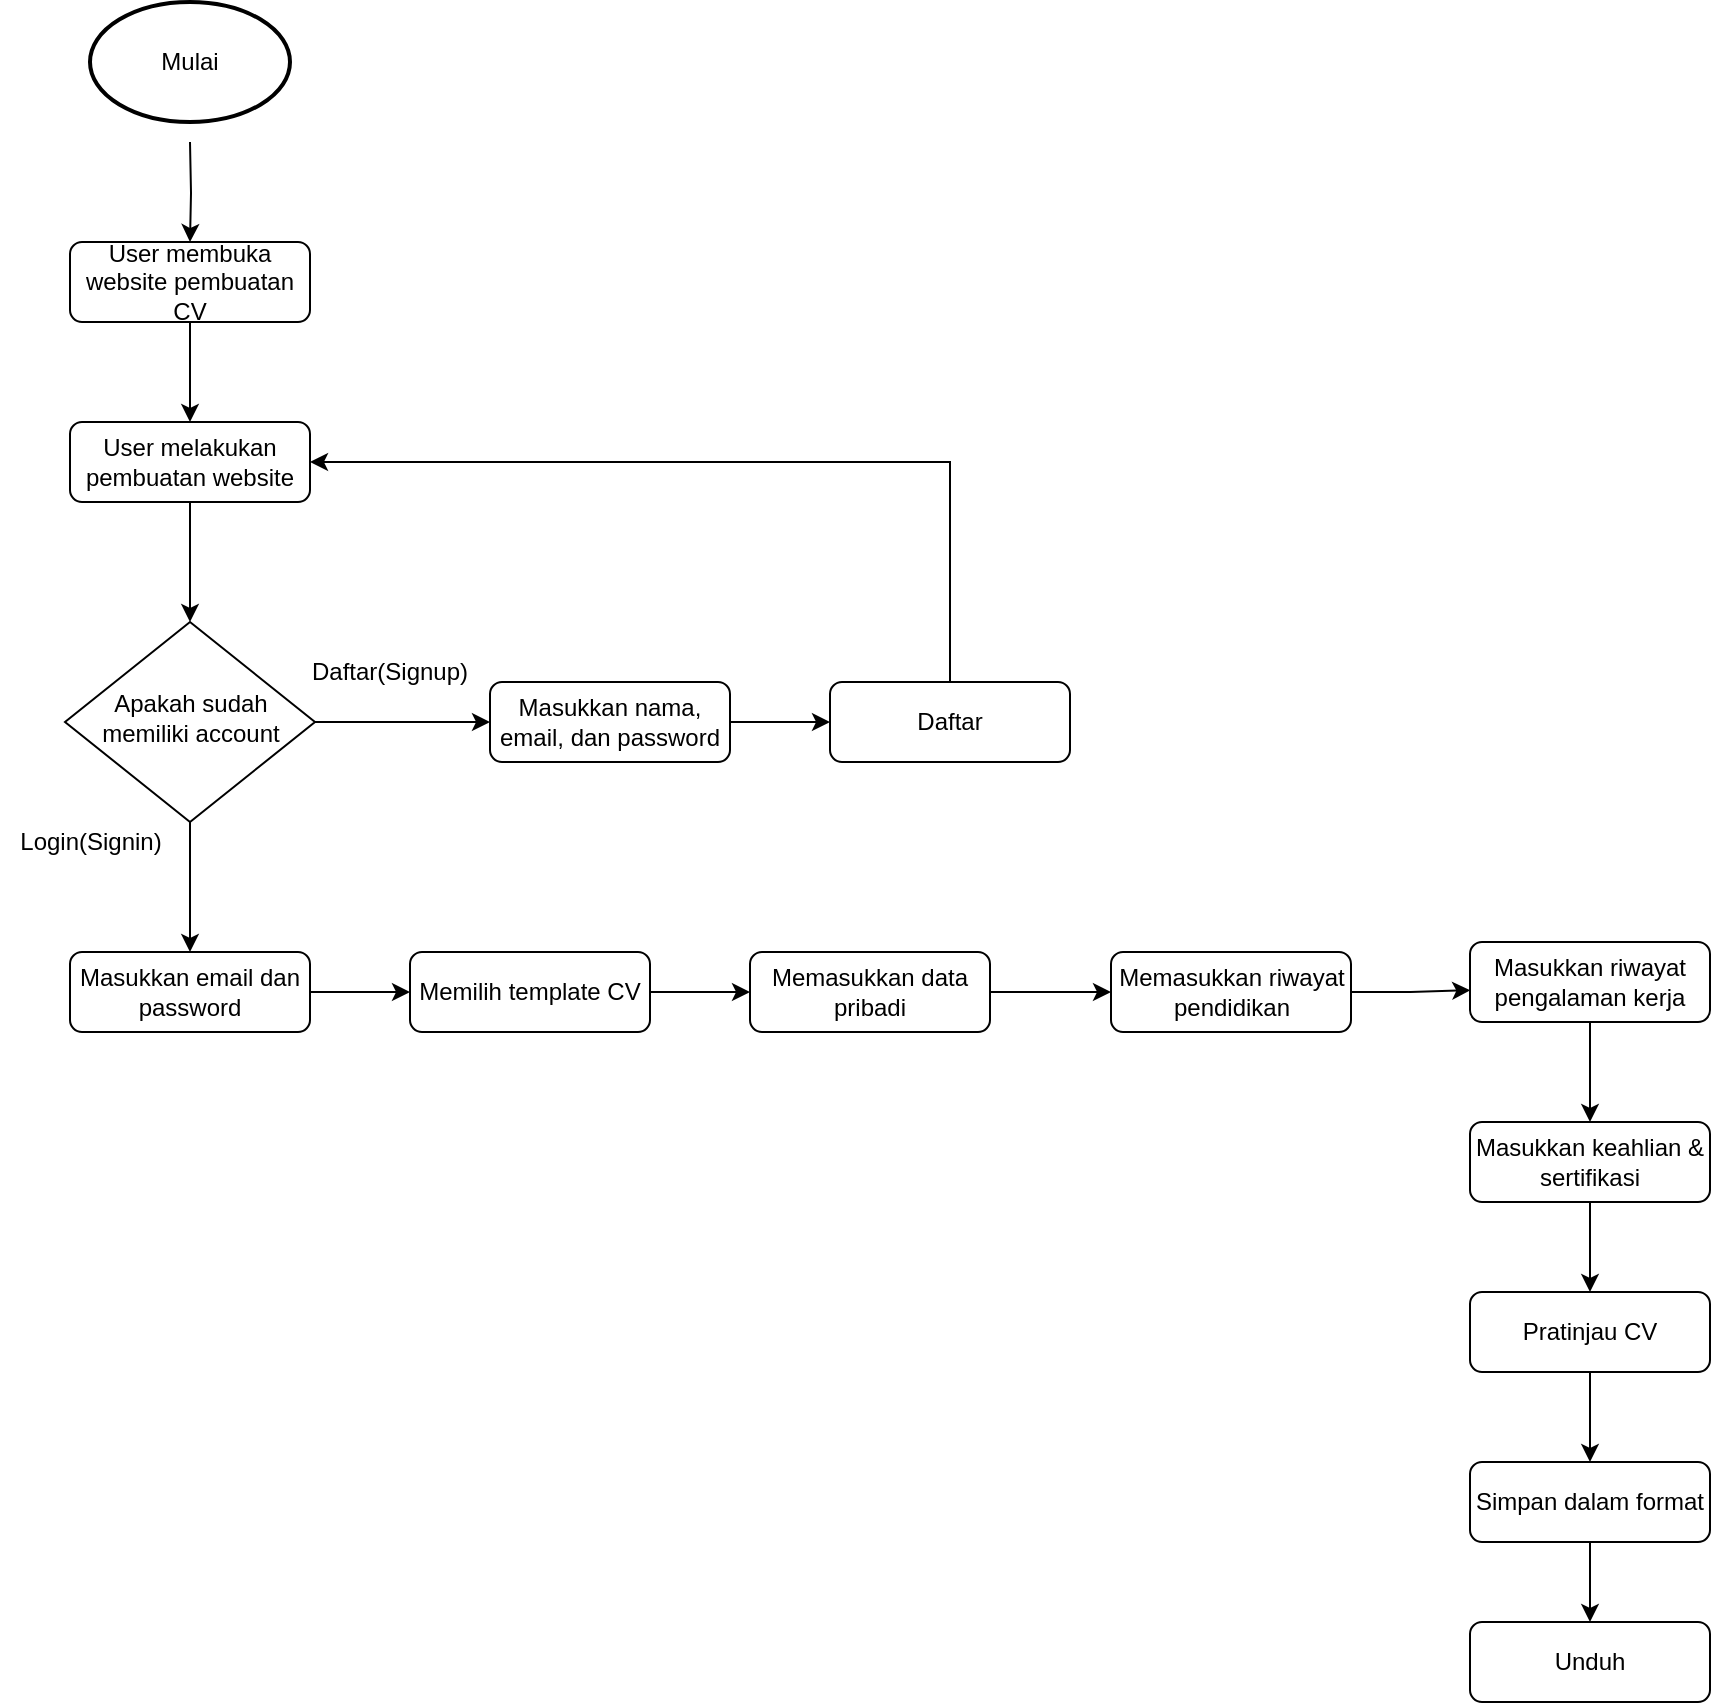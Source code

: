 <mxfile version="24.3.1" type="github">
  <diagram id="C5RBs43oDa-KdzZeNtuy" name="Page-1">
    <mxGraphModel dx="906" dy="1664" grid="1" gridSize="10" guides="1" tooltips="1" connect="1" arrows="1" fold="1" page="1" pageScale="1" pageWidth="827" pageHeight="1169" math="0" shadow="0">
      <root>
        <mxCell id="WIyWlLk6GJQsqaUBKTNV-0" />
        <mxCell id="WIyWlLk6GJQsqaUBKTNV-1" parent="WIyWlLk6GJQsqaUBKTNV-0" />
        <mxCell id="y1Mp3N0kVFIcVa1Vwtxq-2" style="edgeStyle=orthogonalEdgeStyle;rounded=0;orthogonalLoop=1;jettySize=auto;html=1;" edge="1" parent="WIyWlLk6GJQsqaUBKTNV-1" source="WIyWlLk6GJQsqaUBKTNV-3" target="y1Mp3N0kVFIcVa1Vwtxq-0">
          <mxGeometry relative="1" as="geometry" />
        </mxCell>
        <mxCell id="WIyWlLk6GJQsqaUBKTNV-3" value="User membuka website pembuatan CV" style="rounded=1;whiteSpace=wrap;html=1;fontSize=12;glass=0;strokeWidth=1;shadow=0;" parent="WIyWlLk6GJQsqaUBKTNV-1" vertex="1">
          <mxGeometry x="160" y="70" width="120" height="40" as="geometry" />
        </mxCell>
        <mxCell id="y1Mp3N0kVFIcVa1Vwtxq-11" style="edgeStyle=orthogonalEdgeStyle;rounded=0;orthogonalLoop=1;jettySize=auto;html=1;entryX=1;entryY=0.5;entryDx=0;entryDy=0;" edge="1" parent="WIyWlLk6GJQsqaUBKTNV-1" source="WIyWlLk6GJQsqaUBKTNV-7" target="y1Mp3N0kVFIcVa1Vwtxq-0">
          <mxGeometry relative="1" as="geometry">
            <Array as="points">
              <mxPoint x="600" y="180" />
            </Array>
          </mxGeometry>
        </mxCell>
        <mxCell id="WIyWlLk6GJQsqaUBKTNV-7" value="Daftar" style="rounded=1;whiteSpace=wrap;html=1;fontSize=12;glass=0;strokeWidth=1;shadow=0;" parent="WIyWlLk6GJQsqaUBKTNV-1" vertex="1">
          <mxGeometry x="540" y="290" width="120" height="40" as="geometry" />
        </mxCell>
        <mxCell id="y1Mp3N0kVFIcVa1Vwtxq-23" style="edgeStyle=orthogonalEdgeStyle;rounded=0;orthogonalLoop=1;jettySize=auto;html=1;" edge="1" parent="WIyWlLk6GJQsqaUBKTNV-1" source="WIyWlLk6GJQsqaUBKTNV-11" target="y1Mp3N0kVFIcVa1Vwtxq-13">
          <mxGeometry relative="1" as="geometry" />
        </mxCell>
        <mxCell id="WIyWlLk6GJQsqaUBKTNV-11" value="Masukkan email dan password" style="rounded=1;whiteSpace=wrap;html=1;fontSize=12;glass=0;strokeWidth=1;shadow=0;" parent="WIyWlLk6GJQsqaUBKTNV-1" vertex="1">
          <mxGeometry x="160" y="425" width="120" height="40" as="geometry" />
        </mxCell>
        <mxCell id="y1Mp3N0kVFIcVa1Vwtxq-8" style="edgeStyle=orthogonalEdgeStyle;rounded=0;orthogonalLoop=1;jettySize=auto;html=1;entryX=0.5;entryY=0;entryDx=0;entryDy=0;" edge="1" parent="WIyWlLk6GJQsqaUBKTNV-1" source="y1Mp3N0kVFIcVa1Vwtxq-0" target="y1Mp3N0kVFIcVa1Vwtxq-1">
          <mxGeometry relative="1" as="geometry">
            <mxPoint x="220" y="250" as="targetPoint" />
          </mxGeometry>
        </mxCell>
        <mxCell id="y1Mp3N0kVFIcVa1Vwtxq-0" value="User melakukan pembuatan website" style="rounded=1;whiteSpace=wrap;html=1;fontSize=12;glass=0;strokeWidth=1;shadow=0;gradientColor=none;" vertex="1" parent="WIyWlLk6GJQsqaUBKTNV-1">
          <mxGeometry x="160" y="160" width="120" height="40" as="geometry" />
        </mxCell>
        <mxCell id="y1Mp3N0kVFIcVa1Vwtxq-4" style="edgeStyle=orthogonalEdgeStyle;rounded=0;orthogonalLoop=1;jettySize=auto;html=1;" edge="1" parent="WIyWlLk6GJQsqaUBKTNV-1" source="y1Mp3N0kVFIcVa1Vwtxq-1" target="y1Mp3N0kVFIcVa1Vwtxq-3">
          <mxGeometry relative="1" as="geometry" />
        </mxCell>
        <mxCell id="y1Mp3N0kVFIcVa1Vwtxq-5" style="edgeStyle=orthogonalEdgeStyle;rounded=0;orthogonalLoop=1;jettySize=auto;html=1;" edge="1" parent="WIyWlLk6GJQsqaUBKTNV-1" source="y1Mp3N0kVFIcVa1Vwtxq-1" target="WIyWlLk6GJQsqaUBKTNV-11">
          <mxGeometry relative="1" as="geometry">
            <mxPoint x="222.5" y="400.0" as="targetPoint" />
          </mxGeometry>
        </mxCell>
        <mxCell id="y1Mp3N0kVFIcVa1Vwtxq-1" value="Apakah sudah memiliki account" style="rhombus;whiteSpace=wrap;html=1;shadow=0;fontFamily=Helvetica;fontSize=12;align=center;strokeWidth=1;spacing=6;spacingTop=-4;" vertex="1" parent="WIyWlLk6GJQsqaUBKTNV-1">
          <mxGeometry x="157.5" y="260" width="125" height="100" as="geometry" />
        </mxCell>
        <mxCell id="y1Mp3N0kVFIcVa1Vwtxq-10" style="edgeStyle=orthogonalEdgeStyle;rounded=0;orthogonalLoop=1;jettySize=auto;html=1;" edge="1" parent="WIyWlLk6GJQsqaUBKTNV-1" source="y1Mp3N0kVFIcVa1Vwtxq-3">
          <mxGeometry relative="1" as="geometry">
            <mxPoint x="540" y="310" as="targetPoint" />
          </mxGeometry>
        </mxCell>
        <mxCell id="y1Mp3N0kVFIcVa1Vwtxq-3" value="Masukkan nama, email, dan password" style="rounded=1;whiteSpace=wrap;html=1;fontSize=12;glass=0;strokeWidth=1;shadow=0;" vertex="1" parent="WIyWlLk6GJQsqaUBKTNV-1">
          <mxGeometry x="370" y="290" width="120" height="40" as="geometry" />
        </mxCell>
        <mxCell id="y1Mp3N0kVFIcVa1Vwtxq-7" value="Daftar(Signup)" style="text;strokeColor=none;align=center;fillColor=none;html=1;verticalAlign=middle;whiteSpace=wrap;rounded=0;" vertex="1" parent="WIyWlLk6GJQsqaUBKTNV-1">
          <mxGeometry x="290" y="270" width="60" height="30" as="geometry" />
        </mxCell>
        <mxCell id="y1Mp3N0kVFIcVa1Vwtxq-9" value="Login(Signin)" style="text;html=1;align=center;verticalAlign=middle;resizable=0;points=[];autosize=1;strokeColor=none;fillColor=none;" vertex="1" parent="WIyWlLk6GJQsqaUBKTNV-1">
          <mxGeometry x="125" y="355" width="90" height="30" as="geometry" />
        </mxCell>
        <mxCell id="y1Mp3N0kVFIcVa1Vwtxq-24" style="edgeStyle=orthogonalEdgeStyle;rounded=0;orthogonalLoop=1;jettySize=auto;html=1;entryX=0;entryY=0.5;entryDx=0;entryDy=0;" edge="1" parent="WIyWlLk6GJQsqaUBKTNV-1" source="y1Mp3N0kVFIcVa1Vwtxq-13" target="y1Mp3N0kVFIcVa1Vwtxq-17">
          <mxGeometry relative="1" as="geometry" />
        </mxCell>
        <mxCell id="y1Mp3N0kVFIcVa1Vwtxq-13" value="Memilih template CV" style="rounded=1;whiteSpace=wrap;html=1;fontSize=12;glass=0;strokeWidth=1;shadow=0;" vertex="1" parent="WIyWlLk6GJQsqaUBKTNV-1">
          <mxGeometry x="330" y="425" width="120" height="40" as="geometry" />
        </mxCell>
        <mxCell id="y1Mp3N0kVFIcVa1Vwtxq-28" style="edgeStyle=orthogonalEdgeStyle;rounded=0;orthogonalLoop=1;jettySize=auto;html=1;entryX=0.5;entryY=0;entryDx=0;entryDy=0;" edge="1" parent="WIyWlLk6GJQsqaUBKTNV-1" source="y1Mp3N0kVFIcVa1Vwtxq-15" target="y1Mp3N0kVFIcVa1Vwtxq-18">
          <mxGeometry relative="1" as="geometry" />
        </mxCell>
        <mxCell id="y1Mp3N0kVFIcVa1Vwtxq-15" value="Masukkan riwayat pengalaman kerja" style="rounded=1;whiteSpace=wrap;html=1;fontSize=12;glass=0;strokeWidth=1;shadow=0;" vertex="1" parent="WIyWlLk6GJQsqaUBKTNV-1">
          <mxGeometry x="860" y="420" width="120" height="40" as="geometry" />
        </mxCell>
        <mxCell id="y1Mp3N0kVFIcVa1Vwtxq-16" value="Memasukkan riwayat pendidikan" style="rounded=1;whiteSpace=wrap;html=1;fontSize=12;glass=0;strokeWidth=1;shadow=0;" vertex="1" parent="WIyWlLk6GJQsqaUBKTNV-1">
          <mxGeometry x="680.5" y="425" width="120" height="40" as="geometry" />
        </mxCell>
        <mxCell id="y1Mp3N0kVFIcVa1Vwtxq-25" style="edgeStyle=orthogonalEdgeStyle;rounded=0;orthogonalLoop=1;jettySize=auto;html=1;" edge="1" parent="WIyWlLk6GJQsqaUBKTNV-1" source="y1Mp3N0kVFIcVa1Vwtxq-17" target="y1Mp3N0kVFIcVa1Vwtxq-16">
          <mxGeometry relative="1" as="geometry" />
        </mxCell>
        <mxCell id="y1Mp3N0kVFIcVa1Vwtxq-17" value="Memasukkan data pribadi" style="rounded=1;whiteSpace=wrap;html=1;fontSize=12;glass=0;strokeWidth=1;shadow=0;" vertex="1" parent="WIyWlLk6GJQsqaUBKTNV-1">
          <mxGeometry x="500" y="425" width="120" height="40" as="geometry" />
        </mxCell>
        <mxCell id="y1Mp3N0kVFIcVa1Vwtxq-30" style="edgeStyle=orthogonalEdgeStyle;rounded=0;orthogonalLoop=1;jettySize=auto;html=1;entryX=0.5;entryY=0;entryDx=0;entryDy=0;" edge="1" parent="WIyWlLk6GJQsqaUBKTNV-1" source="y1Mp3N0kVFIcVa1Vwtxq-18" target="y1Mp3N0kVFIcVa1Vwtxq-29">
          <mxGeometry relative="1" as="geometry" />
        </mxCell>
        <mxCell id="y1Mp3N0kVFIcVa1Vwtxq-18" value="Masukkan keahlian &amp;amp; sertifikasi" style="rounded=1;whiteSpace=wrap;html=1;fontSize=12;glass=0;strokeWidth=1;shadow=0;" vertex="1" parent="WIyWlLk6GJQsqaUBKTNV-1">
          <mxGeometry x="860" y="510" width="120" height="40" as="geometry" />
        </mxCell>
        <mxCell id="y1Mp3N0kVFIcVa1Vwtxq-27" style="edgeStyle=orthogonalEdgeStyle;rounded=0;orthogonalLoop=1;jettySize=auto;html=1;entryX=0.001;entryY=0.603;entryDx=0;entryDy=0;entryPerimeter=0;" edge="1" parent="WIyWlLk6GJQsqaUBKTNV-1" source="y1Mp3N0kVFIcVa1Vwtxq-16" target="y1Mp3N0kVFIcVa1Vwtxq-15">
          <mxGeometry relative="1" as="geometry" />
        </mxCell>
        <mxCell id="y1Mp3N0kVFIcVa1Vwtxq-32" style="edgeStyle=orthogonalEdgeStyle;rounded=0;orthogonalLoop=1;jettySize=auto;html=1;entryX=0.5;entryY=0;entryDx=0;entryDy=0;" edge="1" parent="WIyWlLk6GJQsqaUBKTNV-1" source="y1Mp3N0kVFIcVa1Vwtxq-29" target="y1Mp3N0kVFIcVa1Vwtxq-31">
          <mxGeometry relative="1" as="geometry" />
        </mxCell>
        <mxCell id="y1Mp3N0kVFIcVa1Vwtxq-29" value="Pratinjau CV" style="rounded=1;whiteSpace=wrap;html=1;fontSize=12;glass=0;strokeWidth=1;shadow=0;" vertex="1" parent="WIyWlLk6GJQsqaUBKTNV-1">
          <mxGeometry x="860" y="595" width="120" height="40" as="geometry" />
        </mxCell>
        <mxCell id="y1Mp3N0kVFIcVa1Vwtxq-36" style="edgeStyle=orthogonalEdgeStyle;rounded=0;orthogonalLoop=1;jettySize=auto;html=1;entryX=0.5;entryY=0;entryDx=0;entryDy=0;" edge="1" parent="WIyWlLk6GJQsqaUBKTNV-1" source="y1Mp3N0kVFIcVa1Vwtxq-31" target="y1Mp3N0kVFIcVa1Vwtxq-35">
          <mxGeometry relative="1" as="geometry" />
        </mxCell>
        <mxCell id="y1Mp3N0kVFIcVa1Vwtxq-31" value="Simpan dalam format" style="rounded=1;whiteSpace=wrap;html=1;fontSize=12;glass=0;strokeWidth=1;shadow=0;" vertex="1" parent="WIyWlLk6GJQsqaUBKTNV-1">
          <mxGeometry x="860" y="680" width="120" height="40" as="geometry" />
        </mxCell>
        <mxCell id="y1Mp3N0kVFIcVa1Vwtxq-34" style="edgeStyle=orthogonalEdgeStyle;rounded=0;orthogonalLoop=1;jettySize=auto;html=1;" edge="1" parent="WIyWlLk6GJQsqaUBKTNV-1" target="WIyWlLk6GJQsqaUBKTNV-3">
          <mxGeometry relative="1" as="geometry">
            <mxPoint x="220" y="20" as="sourcePoint" />
          </mxGeometry>
        </mxCell>
        <mxCell id="y1Mp3N0kVFIcVa1Vwtxq-35" value="Unduh" style="rounded=1;whiteSpace=wrap;html=1;fontSize=12;glass=0;strokeWidth=1;shadow=0;" vertex="1" parent="WIyWlLk6GJQsqaUBKTNV-1">
          <mxGeometry x="860" y="760" width="120" height="40" as="geometry" />
        </mxCell>
        <mxCell id="y1Mp3N0kVFIcVa1Vwtxq-37" value="Mulai" style="strokeWidth=2;html=1;shape=mxgraph.flowchart.start_1;whiteSpace=wrap;" vertex="1" parent="WIyWlLk6GJQsqaUBKTNV-1">
          <mxGeometry x="170" y="-50" width="100" height="60" as="geometry" />
        </mxCell>
      </root>
    </mxGraphModel>
  </diagram>
</mxfile>
